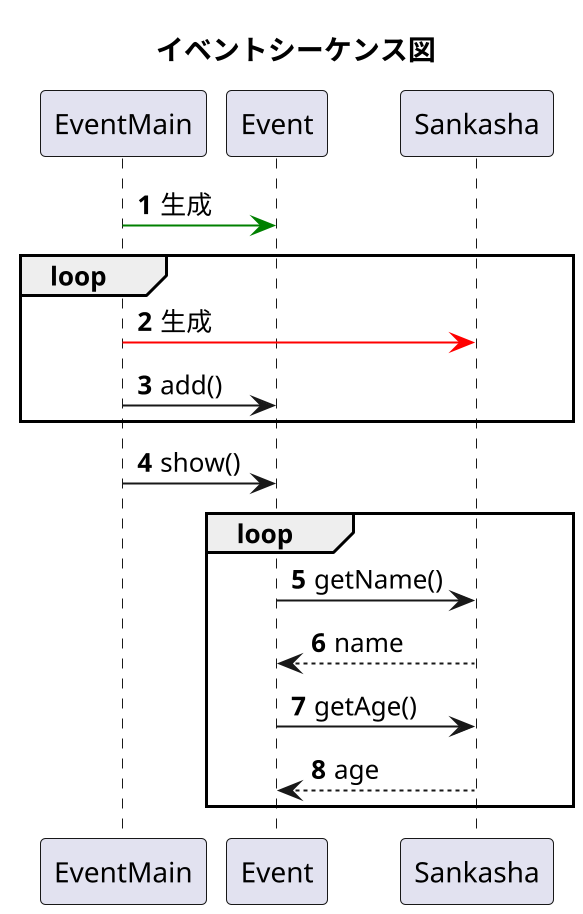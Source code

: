 @startuml
title イベントシーケンス図
scale 2
autonumber

EventMain -[#green]> Event:生成
loop
EventMain -[#red]> Sankasha:生成
EventMain -> Event:add()
end
EventMain -> Event:show()
loop
Event -> Sankasha:getName()
Sankasha --> Event:name
Event -> Sankasha:getAge()
Sankasha --> Event:age
end
@enduml
